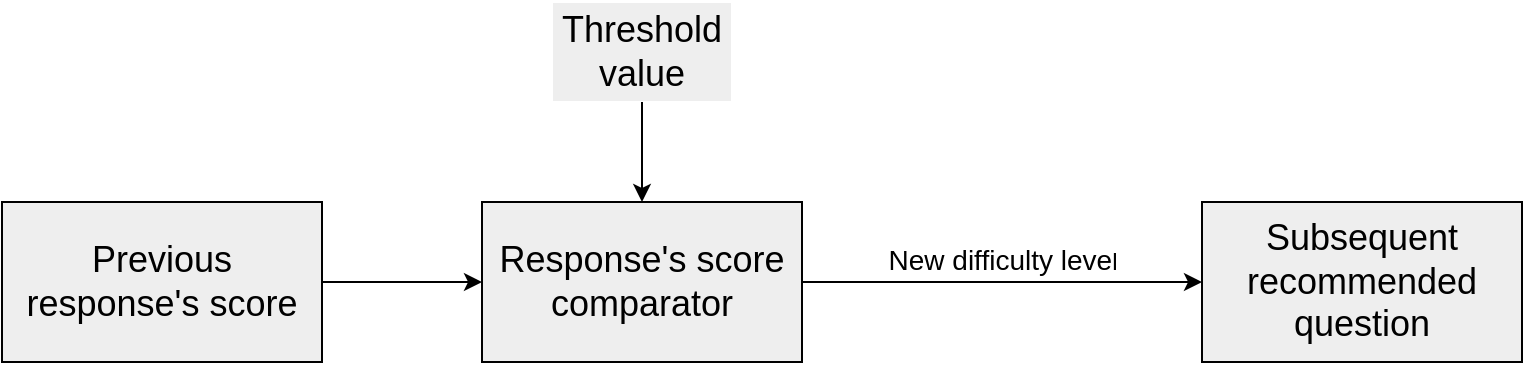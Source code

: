 <mxfile>
    <diagram id="DKV9SJ8E9jUf_cs1MB2m" name="Difficulty based">
        <mxGraphModel dx="258" dy="563" grid="1" gridSize="10" guides="1" tooltips="1" connect="1" arrows="1" fold="1" page="1" pageScale="1" pageWidth="850" pageHeight="1100" background="#FFFFFF" math="0" shadow="0">
            <root>
                <mxCell id="0"/>
                <mxCell id="1" parent="0"/>
                <mxCell id="2" value="&lt;font style=&quot;font-size: 18px;&quot;&gt;Previous response's score&lt;/font&gt;" style="rounded=0;whiteSpace=wrap;html=1;strokeColor=#000000;fillColor=#eeeeee;fontColor=#000000;labelBorderColor=none;" parent="1" vertex="1">
                    <mxGeometry x="40" y="120" width="160" height="80" as="geometry"/>
                </mxCell>
                <mxCell id="3" value="Response's score comparator" style="rounded=0;whiteSpace=wrap;html=1;fontSize=18;strokeColor=#000000;fillColor=#eeeeee;fontColor=#000000;labelBorderColor=none;" parent="1" vertex="1">
                    <mxGeometry x="280" y="120" width="160" height="80" as="geometry"/>
                </mxCell>
                <mxCell id="5" value="Threshold value&lt;br&gt;" style="text;html=1;strokeColor=#FFFFFF;fillColor=#eeeeee;align=center;verticalAlign=middle;whiteSpace=wrap;rounded=0;fontSize=18;fontColor=#000000;labelBorderColor=none;" parent="1" vertex="1">
                    <mxGeometry x="315" y="20" width="90" height="50" as="geometry"/>
                </mxCell>
                <mxCell id="6" value="" style="endArrow=classic;html=1;fontSize=18;entryX=0.5;entryY=0;entryDx=0;entryDy=0;strokeColor=#000000;fillColor=#eeeeee;fontColor=#000000;labelBorderColor=none;" parent="1" target="3" edge="1">
                    <mxGeometry width="50" height="50" relative="1" as="geometry">
                        <mxPoint x="360" y="70" as="sourcePoint"/>
                        <mxPoint x="450" y="220" as="targetPoint"/>
                    </mxGeometry>
                </mxCell>
                <mxCell id="7" value="" style="endArrow=classic;html=1;fontSize=18;exitX=1;exitY=0.5;exitDx=0;exitDy=0;entryX=0;entryY=0.5;entryDx=0;entryDy=0;strokeColor=#000000;fillColor=#eeeeee;fontColor=#000000;labelBorderColor=none;labelBackgroundColor=none;" parent="1" source="2" target="3" edge="1">
                    <mxGeometry width="50" height="50" relative="1" as="geometry">
                        <mxPoint x="400" y="270" as="sourcePoint"/>
                        <mxPoint x="450" y="220" as="targetPoint"/>
                    </mxGeometry>
                </mxCell>
                <mxCell id="8" value="Subsequent recommended question" style="rounded=0;whiteSpace=wrap;html=1;fontSize=18;strokeColor=#000000;fillColor=#EEEEEE;fontColor=#000000;labelBorderColor=none;" parent="1" vertex="1">
                    <mxGeometry x="640" y="120" width="160" height="80" as="geometry"/>
                </mxCell>
                <mxCell id="15" value="&lt;font style=&quot;font-size: 14px;&quot;&gt;New difficulty leve&lt;/font&gt;l" style="endArrow=classic;html=1;fontSize=12;entryX=0;entryY=0.5;entryDx=0;entryDy=0;strokeColor=#000000;fillColor=#eeeeee;fontColor=#000000;labelBorderColor=none;labelBackgroundColor=none;labelPosition=center;verticalLabelPosition=top;align=center;verticalAlign=bottom;" parent="1" target="8" edge="1">
                    <mxGeometry relative="1" as="geometry">
                        <mxPoint x="440" y="160" as="sourcePoint"/>
                        <mxPoint x="540" y="160" as="targetPoint"/>
                    </mxGeometry>
                </mxCell>
            </root>
        </mxGraphModel>
    </diagram>
    <diagram id="-RfA2Uj68JDM2XE2jt0P" name="KNN-based">
        <mxGraphModel dx="832" dy="563" grid="1" gridSize="10" guides="1" tooltips="1" connect="1" arrows="1" fold="1" page="1" pageScale="1" pageWidth="850" pageHeight="1100" background="#FFFFFF" math="0" shadow="0">
            <root>
                <mxCell id="0"/>
                <mxCell id="1" parent="0"/>
                <mxCell id="DIi3YixWg5ywVYKl0xY2-2" value="&lt;font style=&quot;font-size: 14px;&quot;&gt;Modal Question-Answer Database&lt;/font&gt;" style="shape=cylinder3;whiteSpace=wrap;html=1;boundedLbl=1;backgroundOutline=1;size=15;fontColor=#000000;labelBorderColor=none;labelBackgroundColor=none;fillColor=#FFFFFF;strokeColor=#000000;" parent="1" vertex="1">
                    <mxGeometry x="40" y="80" width="120" height="120" as="geometry"/>
                </mxCell>
                <mxCell id="DIi3YixWg5ywVYKl0xY2-3" value="Applying KNN Algorithm" style="ellipse;whiteSpace=wrap;html=1;fontSize=14;fontColor=#000000;labelBorderColor=none;labelBackgroundColor=none;fillColor=#FFFFFF;strokeColor=#000000;" parent="1" vertex="1">
                    <mxGeometry x="320" y="80" width="160" height="120" as="geometry"/>
                </mxCell>
                <mxCell id="DIi3YixWg5ywVYKl0xY2-4" value="Value 'K'" style="text;html=1;strokeColor=none;fillColor=none;align=center;verticalAlign=middle;whiteSpace=wrap;rounded=0;fontSize=14;fontColor=#000000;labelBorderColor=none;labelBackgroundColor=none;" parent="1" vertex="1">
                    <mxGeometry x="370" y="10" width="60" height="30" as="geometry"/>
                </mxCell>
                <mxCell id="DIi3YixWg5ywVYKl0xY2-5" value="" style="endArrow=classic;html=1;fontSize=14;exitX=0.5;exitY=1;exitDx=0;exitDy=0;entryX=0.5;entryY=0;entryDx=0;entryDy=0;fontColor=#000000;labelBorderColor=none;labelBackgroundColor=none;strokeColor=#000000;" parent="1" source="DIi3YixWg5ywVYKl0xY2-4" target="DIi3YixWg5ywVYKl0xY2-3" edge="1">
                    <mxGeometry width="50" height="50" relative="1" as="geometry">
                        <mxPoint x="400" y="50" as="sourcePoint"/>
                        <mxPoint x="450" y="260" as="targetPoint"/>
                    </mxGeometry>
                </mxCell>
                <mxCell id="DIi3YixWg5ywVYKl0xY2-6" value="" style="endArrow=classic;html=1;fontSize=14;entryX=0;entryY=0.5;entryDx=0;entryDy=0;fontColor=#000000;labelBorderColor=none;labelBackgroundColor=none;strokeColor=#000000;" parent="1" target="DIi3YixWg5ywVYKl0xY2-3" edge="1">
                    <mxGeometry relative="1" as="geometry">
                        <mxPoint x="160" y="140" as="sourcePoint"/>
                        <mxPoint x="260" y="140" as="targetPoint"/>
                    </mxGeometry>
                </mxCell>
                <mxCell id="DIi3YixWg5ywVYKl0xY2-7" value="For each question" style="edgeLabel;resizable=0;html=1;align=center;verticalAlign=bottom;fontSize=14;fontColor=#000000;labelBorderColor=none;labelBackgroundColor=none;labelPosition=center;verticalLabelPosition=top;" parent="DIi3YixWg5ywVYKl0xY2-6" connectable="0" vertex="1">
                    <mxGeometry relative="1" as="geometry"/>
                </mxCell>
                <mxCell id="DIi3YixWg5ywVYKl0xY2-8" value="K Nearest questions database" style="shape=cylinder3;whiteSpace=wrap;html=1;boundedLbl=1;backgroundOutline=1;size=15;fontSize=14;fontColor=#000000;labelBorderColor=none;labelBackgroundColor=none;fillColor=#FFFFFF;strokeColor=#000000;" parent="1" vertex="1">
                    <mxGeometry x="640" y="80" width="120" height="120" as="geometry"/>
                </mxCell>
                <mxCell id="DIi3YixWg5ywVYKl0xY2-9" value="K Nearest&amp;nbsp;&lt;br&gt;Questions" style="endArrow=classic;html=1;fontSize=14;entryX=0;entryY=0.5;entryDx=0;entryDy=0;entryPerimeter=0;fontColor=#000000;labelBorderColor=none;labelBackgroundColor=none;strokeColor=#000000;labelPosition=center;verticalLabelPosition=top;align=center;verticalAlign=bottom;" parent="1" source="DIi3YixWg5ywVYKl0xY2-3" target="DIi3YixWg5ywVYKl0xY2-8" edge="1">
                    <mxGeometry relative="1" as="geometry">
                        <mxPoint x="480" y="140" as="sourcePoint"/>
                        <mxPoint x="580" y="140" as="targetPoint"/>
                    </mxGeometry>
                </mxCell>
                <mxCell id="DIi3YixWg5ywVYKl0xY2-11" value="Previous Question" style="rounded=0;whiteSpace=wrap;html=1;fontSize=14;fontColor=#000000;labelBorderColor=none;labelBackgroundColor=none;fillColor=#FFFFFF;strokeColor=#000000;" parent="1" vertex="1">
                    <mxGeometry x="40" y="360" width="120" height="80" as="geometry"/>
                </mxCell>
                <mxCell id="DIi3YixWg5ywVYKl0xY2-12" value="Recommendation System" style="rounded=0;whiteSpace=wrap;html=1;fontSize=14;fontColor=#000000;labelBorderColor=none;labelBackgroundColor=none;fillColor=#FFFFFF;strokeColor=#000000;" parent="1" vertex="1">
                    <mxGeometry x="240" y="360" width="160" height="80" as="geometry"/>
                </mxCell>
                <mxCell id="DIi3YixWg5ywVYKl0xY2-13" value="" style="endArrow=none;html=1;fontSize=14;exitX=0.5;exitY=0;exitDx=0;exitDy=0;fontColor=#000000;labelBorderColor=none;labelBackgroundColor=none;strokeColor=#000000;" parent="1" source="DIi3YixWg5ywVYKl0xY2-11" edge="1">
                    <mxGeometry width="50" height="50" relative="1" as="geometry">
                        <mxPoint x="400" y="320" as="sourcePoint"/>
                        <mxPoint x="100" y="280" as="targetPoint"/>
                    </mxGeometry>
                </mxCell>
                <mxCell id="DIi3YixWg5ywVYKl0xY2-14" value="" style="endArrow=none;html=1;fontSize=14;fontColor=#000000;labelBorderColor=none;labelBackgroundColor=none;strokeColor=#000000;" parent="1" edge="1">
                    <mxGeometry width="50" height="50" relative="1" as="geometry">
                        <mxPoint x="100" y="280" as="sourcePoint"/>
                        <mxPoint x="680" y="280" as="targetPoint"/>
                    </mxGeometry>
                </mxCell>
                <mxCell id="DIi3YixWg5ywVYKl0xY2-15" value="" style="endArrow=classic;html=1;fontSize=14;entryX=0.337;entryY=1.02;entryDx=0;entryDy=0;entryPerimeter=0;fontColor=#000000;labelBorderColor=none;labelBackgroundColor=none;strokeColor=#000000;" parent="1" target="DIi3YixWg5ywVYKl0xY2-8" edge="1">
                    <mxGeometry width="50" height="50" relative="1" as="geometry">
                        <mxPoint x="679" y="280" as="sourcePoint"/>
                        <mxPoint x="450" y="270" as="targetPoint"/>
                    </mxGeometry>
                </mxCell>
                <mxCell id="DIi3YixWg5ywVYKl0xY2-19" value="" style="endArrow=none;html=1;fontSize=14;fontColor=#000000;labelBorderColor=none;labelBackgroundColor=none;strokeColor=#000000;" parent="1" edge="1">
                    <mxGeometry width="50" height="50" relative="1" as="geometry">
                        <mxPoint x="720" y="320" as="sourcePoint"/>
                        <mxPoint x="720" y="200" as="targetPoint"/>
                    </mxGeometry>
                </mxCell>
                <mxCell id="DIi3YixWg5ywVYKl0xY2-20" value="" style="endArrow=none;html=1;fontSize=14;startArrow=none;exitX=0;exitY=0.5;exitDx=0;exitDy=0;fontColor=#000000;labelBorderColor=none;labelBackgroundColor=none;strokeColor=#000000;" parent="1" source="DIi3YixWg5ywVYKl0xY2-22" edge="1">
                    <mxGeometry width="50" height="50" relative="1" as="geometry">
                        <mxPoint x="360" y="320" as="sourcePoint"/>
                        <mxPoint x="720" y="320" as="targetPoint"/>
                    </mxGeometry>
                </mxCell>
                <mxCell id="DIi3YixWg5ywVYKl0xY2-21" value="" style="endArrow=classic;html=1;fontSize=14;entryX=0.5;entryY=0;entryDx=0;entryDy=0;fontColor=#000000;labelBorderColor=none;labelBackgroundColor=none;strokeColor=#000000;" parent="1" target="DIi3YixWg5ywVYKl0xY2-12" edge="1">
                    <mxGeometry width="50" height="50" relative="1" as="geometry">
                        <mxPoint x="320" y="320" as="sourcePoint"/>
                        <mxPoint x="450" y="270" as="targetPoint"/>
                    </mxGeometry>
                </mxCell>
                <mxCell id="DIi3YixWg5ywVYKl0xY2-23" value="" style="endArrow=none;html=1;fontSize=14;fontColor=#000000;labelBorderColor=none;labelBackgroundColor=none;strokeColor=#000000;" parent="1" target="DIi3YixWg5ywVYKl0xY2-22" edge="1">
                    <mxGeometry width="50" height="50" relative="1" as="geometry">
                        <mxPoint x="320" y="320" as="sourcePoint"/>
                        <mxPoint x="720" y="320" as="targetPoint"/>
                    </mxGeometry>
                </mxCell>
                <mxCell id="DIi3YixWg5ywVYKl0xY2-22" value="K Nearest Questions&amp;nbsp;&lt;br&gt;of previous question" style="text;html=1;strokeColor=none;fillColor=none;align=center;verticalAlign=middle;whiteSpace=wrap;rounded=0;fontSize=14;fontColor=#000000;labelBorderColor=none;labelBackgroundColor=none;labelPosition=center;verticalLabelPosition=middle;" parent="1" vertex="1">
                    <mxGeometry x="440" y="300" width="200" height="40" as="geometry"/>
                </mxCell>
                <mxCell id="DIi3YixWg5ywVYKl0xY2-24" value="Recommended&lt;br&gt;Question" style="rounded=0;whiteSpace=wrap;html=1;fontSize=14;fontColor=#000000;labelBorderColor=none;labelBackgroundColor=none;fillColor=#FFFFFF;strokeColor=#000000;" parent="1" vertex="1">
                    <mxGeometry x="600" y="360" width="160" height="80" as="geometry"/>
                </mxCell>
                <mxCell id="DIi3YixWg5ywVYKl0xY2-25" value="Choosing random&lt;br&gt;question with&lt;br&gt;probability" style="endArrow=classic;html=1;fontSize=14;entryX=0;entryY=0.5;entryDx=0;entryDy=0;exitX=1;exitY=0.5;exitDx=0;exitDy=0;fontColor=#000000;labelBorderColor=none;labelBackgroundColor=none;strokeColor=#000000;labelPosition=center;verticalLabelPosition=top;align=center;verticalAlign=bottom;" parent="1" source="DIi3YixWg5ywVYKl0xY2-12" target="DIi3YixWg5ywVYKl0xY2-24" edge="1">
                    <mxGeometry relative="1" as="geometry">
                        <mxPoint x="370" y="270" as="sourcePoint"/>
                        <mxPoint x="470" y="270" as="targetPoint"/>
                        <Array as="points">
                            <mxPoint x="520" y="400"/>
                        </Array>
                    </mxGeometry>
                </mxCell>
            </root>
        </mxGraphModel>
    </diagram>
    <diagram id="MNJsonb8c8D1QTuWyGMS" name="Cluster based">
        <mxGraphModel dx="258" dy="563" grid="1" gridSize="10" guides="1" tooltips="1" connect="1" arrows="1" fold="1" page="1" pageScale="1" pageWidth="850" pageHeight="1100" background="#ffffff" math="0" shadow="0">
            <root>
                <mxCell id="0"/>
                <mxCell id="1" parent="0"/>
                <mxCell id="iCzIz3YTZ5z9UqNmViH8-1" value="Modal Question-Answer Database" style="shape=cylinder3;whiteSpace=wrap;html=1;boundedLbl=1;backgroundOutline=1;size=15;fontSize=14;fillColor=#eeeeee;strokeColor=#000000;fontColor=#000000;shadow=0;labelBackgroundColor=none;labelBorderColor=none;" parent="1" vertex="1">
                    <mxGeometry x="40" y="80" width="120" height="120" as="geometry"/>
                </mxCell>
                <mxCell id="rA3R0IxW5FeLTSUxGUvt-1" value="Cluster's &lt;br&gt;Database" style="shape=cylinder3;whiteSpace=wrap;html=1;boundedLbl=1;backgroundOutline=1;size=15;fontSize=14;fillColor=#eeeeee;strokeColor=#000000;fontColor=#000000;shadow=0;labelBackgroundColor=none;labelBorderColor=none;" parent="1" vertex="1">
                    <mxGeometry x="680" y="80" width="120" height="120" as="geometry"/>
                </mxCell>
                <mxCell id="XduSI7wU6Zy2V6ga8DuA-2" value="Find distance &lt;br&gt;between&amp;nbsp;question &lt;br&gt;and&amp;nbsp;cluster median" style="ellipse;whiteSpace=wrap;html=1;fontSize=14;fillColor=#EEEEEE;strokeColor=#000000;fontColor=#000000;shadow=0;labelBackgroundColor=none;labelBorderColor=none;" parent="1" vertex="1">
                    <mxGeometry x="320" y="80" width="160" height="120" as="geometry"/>
                </mxCell>
                <mxCell id="XduSI7wU6Zy2V6ga8DuA-3" value="For each question" style="endArrow=classic;html=1;fontSize=14;exitX=1;exitY=0.5;exitDx=0;exitDy=0;exitPerimeter=0;entryX=0;entryY=0.5;entryDx=0;entryDy=0;fillColor=#eeeeee;strokeColor=#000000;fontColor=#000000;shadow=0;labelBackgroundColor=none;labelBorderColor=none;labelPosition=center;verticalLabelPosition=top;align=center;verticalAlign=bottom;" parent="1" source="iCzIz3YTZ5z9UqNmViH8-1" target="XduSI7wU6Zy2V6ga8DuA-2" edge="1">
                    <mxGeometry relative="1" as="geometry">
                        <mxPoint x="370" y="270" as="sourcePoint"/>
                        <mxPoint x="470" y="270" as="targetPoint"/>
                    </mxGeometry>
                </mxCell>
                <mxCell id="XduSI7wU6Zy2V6ga8DuA-6" value="For all clusters" style="endArrow=classic;html=1;fontSize=14;entryX=1;entryY=0.5;entryDx=0;entryDy=0;exitX=0;exitY=0.5;exitDx=0;exitDy=0;exitPerimeter=0;fillColor=#eeeeee;strokeColor=#000000;fontColor=#000000;shadow=0;labelBackgroundColor=none;labelBorderColor=none;labelPosition=center;verticalLabelPosition=top;align=center;verticalAlign=bottom;" parent="1" source="rA3R0IxW5FeLTSUxGUvt-1" target="XduSI7wU6Zy2V6ga8DuA-2" edge="1">
                    <mxGeometry relative="1" as="geometry">
                        <mxPoint x="370" y="270" as="sourcePoint"/>
                        <mxPoint x="470" y="270" as="targetPoint"/>
                    </mxGeometry>
                </mxCell>
                <mxCell id="XduSI7wU6Zy2V6ga8DuA-9" value="Comparison of&lt;br&gt;distance with&amp;nbsp;&lt;br&gt;threshold value" style="rhombus;whiteSpace=wrap;html=1;fontSize=14;fillColor=#eeeeee;strokeColor=#000000;fontColor=#000000;shadow=0;labelBackgroundColor=none;labelBorderColor=none;" parent="1" vertex="1">
                    <mxGeometry x="330" y="260" width="140" height="120" as="geometry"/>
                </mxCell>
                <mxCell id="XduSI7wU6Zy2V6ga8DuA-10" value="Distance" style="endArrow=classic;html=1;fontSize=14;exitX=0.5;exitY=1;exitDx=0;exitDy=0;entryX=0.5;entryY=0;entryDx=0;entryDy=0;fillColor=#eeeeee;strokeColor=#000000;fontColor=#000000;shadow=0;labelBackgroundColor=none;labelBorderColor=none;labelPosition=right;verticalLabelPosition=middle;align=left;verticalAlign=middle;" parent="1" source="XduSI7wU6Zy2V6ga8DuA-2" target="XduSI7wU6Zy2V6ga8DuA-9" edge="1">
                    <mxGeometry relative="1" as="geometry">
                        <mxPoint x="370" y="270" as="sourcePoint"/>
                        <mxPoint x="470" y="270" as="targetPoint"/>
                    </mxGeometry>
                </mxCell>
                <mxCell id="XduSI7wU6Zy2V6ga8DuA-12" value="If distance &amp;lt; Threshold" style="endArrow=classic;html=1;fontSize=14;exitX=1;exitY=0.5;exitDx=0;exitDy=0;fillColor=#eeeeee;strokeColor=#000000;fontColor=#000000;shadow=0;labelBackgroundColor=none;labelBorderColor=none;labelPosition=center;verticalLabelPosition=top;align=center;verticalAlign=bottom;" parent="1" source="XduSI7wU6Zy2V6ga8DuA-9" edge="1">
                    <mxGeometry relative="1" as="geometry">
                        <mxPoint x="370" y="270" as="sourcePoint"/>
                        <mxPoint x="700" y="320" as="targetPoint"/>
                    </mxGeometry>
                </mxCell>
                <mxCell id="XduSI7wU6Zy2V6ga8DuA-14" value="Add question&lt;br&gt;to cluster" style="endArrow=classic;html=1;fontSize=14;entryX=0.145;entryY=1;entryDx=0;entryDy=-4.35;entryPerimeter=0;fillColor=#eeeeee;strokeColor=#000000;fontColor=#000000;shadow=0;labelBackgroundColor=none;labelBorderColor=none;labelPosition=left;verticalLabelPosition=middle;align=right;verticalAlign=middle;" parent="1" target="rA3R0IxW5FeLTSUxGUvt-1" edge="1">
                    <mxGeometry relative="1" as="geometry">
                        <mxPoint x="697" y="320" as="sourcePoint"/>
                        <mxPoint x="470" y="270" as="targetPoint"/>
                    </mxGeometry>
                </mxCell>
                <mxCell id="XduSI7wU6Zy2V6ga8DuA-16" value="else" style="endArrow=classic;html=1;fontSize=14;exitX=0;exitY=0.5;exitDx=0;exitDy=0;fillColor=#eeeeee;strokeColor=#000000;fontColor=#000000;shadow=0;labelBackgroundColor=none;labelBorderColor=none;labelPosition=center;verticalLabelPosition=top;align=center;verticalAlign=bottom;" parent="1" source="XduSI7wU6Zy2V6ga8DuA-9" edge="1">
                    <mxGeometry relative="1" as="geometry">
                        <mxPoint x="370" y="340" as="sourcePoint"/>
                        <mxPoint x="240" y="320" as="targetPoint"/>
                    </mxGeometry>
                </mxCell>
                <mxCell id="XduSI7wU6Zy2V6ga8DuA-18" value="Check for&amp;nbsp;&lt;br&gt;other cluster" style="endArrow=classic;html=1;fontSize=14;fillColor=#eeeeee;strokeColor=#000000;fontColor=#000000;shadow=0;labelBackgroundColor=none;labelBorderColor=none;labelPosition=left;verticalLabelPosition=top;align=right;verticalAlign=bottom;" parent="1" edge="1">
                    <mxGeometry relative="1" as="geometry">
                        <mxPoint x="240" y="320" as="sourcePoint"/>
                        <mxPoint x="240" y="180" as="targetPoint"/>
                    </mxGeometry>
                </mxCell>
                <mxCell id="XduSI7wU6Zy2V6ga8DuA-20" value="if distance for&lt;br&gt;all clusters is &amp;gt;&lt;br&gt;Threshold" style="endArrow=classic;html=1;fontSize=14;exitX=0.5;exitY=1;exitDx=0;exitDy=0;fillColor=#eeeeee;strokeColor=#000000;fontColor=#000000;shadow=0;labelBackgroundColor=none;labelBorderColor=none;labelPosition=left;verticalLabelPosition=middle;align=right;verticalAlign=middle;" parent="1" source="XduSI7wU6Zy2V6ga8DuA-9" edge="1">
                    <mxGeometry relative="1" as="geometry">
                        <mxPoint x="370" y="330" as="sourcePoint"/>
                        <mxPoint x="400" y="480" as="targetPoint"/>
                    </mxGeometry>
                </mxCell>
                <mxCell id="XduSI7wU6Zy2V6ga8DuA-22" value="Create new cluster&amp;nbsp;&lt;br&gt;with the question&amp;nbsp;&lt;br&gt;as median" style="endArrow=classic;html=1;fontSize=14;fillColor=#eeeeee;strokeColor=#000000;fontColor=#000000;shadow=0;labelBackgroundColor=none;labelBorderColor=none;labelPosition=left;verticalLabelPosition=middle;align=right;verticalAlign=middle;" parent="1" edge="1">
                    <mxGeometry x="-0.357" relative="1" as="geometry">
                        <mxPoint x="739.5" y="480" as="sourcePoint"/>
                        <mxPoint x="739.5" y="200" as="targetPoint"/>
                        <mxPoint as="offset"/>
                    </mxGeometry>
                </mxCell>
                <mxCell id="XduSI7wU6Zy2V6ga8DuA-24" value="" style="endArrow=none;html=1;fontSize=14;fillColor=#eeeeee;strokeColor=#000000;fontColor=#000000;shadow=0;labelBackgroundColor=none;labelBorderColor=none;" parent="1" edge="1">
                    <mxGeometry width="50" height="50" relative="1" as="geometry">
                        <mxPoint x="400" y="480" as="sourcePoint"/>
                        <mxPoint x="740" y="480" as="targetPoint"/>
                    </mxGeometry>
                </mxCell>
                <mxCell id="dY3Zwl2_Y3LooESyPgHu-1" value="Previous question&lt;br&gt;asked" style="rounded=0;whiteSpace=wrap;html=1;fontSize=14;fillColor=#eeeeee;strokeColor=#000000;fontColor=#000000;shadow=0;labelBackgroundColor=none;labelBorderColor=none;" parent="1" vertex="1">
                    <mxGeometry x="40" y="620" width="120" height="40" as="geometry"/>
                </mxCell>
                <mxCell id="dY3Zwl2_Y3LooESyPgHu-2" value="Answer" style="rounded=0;whiteSpace=wrap;html=1;fontSize=14;fillColor=#eeeeee;strokeColor=#000000;fontColor=#000000;shadow=0;labelBackgroundColor=none;labelBorderColor=none;" parent="1" vertex="1">
                    <mxGeometry x="40" y="820" width="120" height="40" as="geometry"/>
                </mxCell>
                <mxCell id="dY3Zwl2_Y3LooESyPgHu-3" value="User's&lt;br&gt;response" style="endArrow=classic;html=1;fontSize=14;exitX=0.5;exitY=1;exitDx=0;exitDy=0;entryX=0.5;entryY=0;entryDx=0;entryDy=0;fillColor=#eeeeee;strokeColor=#000000;fontColor=#000000;shadow=0;labelBackgroundColor=none;labelBorderColor=none;labelPosition=left;verticalLabelPosition=middle;align=right;verticalAlign=middle;" parent="1" source="dY3Zwl2_Y3LooESyPgHu-1" target="dY3Zwl2_Y3LooESyPgHu-2" edge="1">
                    <mxGeometry relative="1" as="geometry">
                        <mxPoint x="340" y="530" as="sourcePoint"/>
                        <mxPoint x="440" y="530" as="targetPoint"/>
                    </mxGeometry>
                </mxCell>
                <mxCell id="dY3Zwl2_Y3LooESyPgHu-5" value="Clusters" style="ellipse;whiteSpace=wrap;html=1;fontSize=14;fillColor=#eeeeee;strokeColor=#000000;fontColor=#000000;shadow=0;labelBackgroundColor=none;labelBorderColor=none;" parent="1" vertex="1">
                    <mxGeometry x="250" y="600" width="120" height="80" as="geometry"/>
                </mxCell>
                <mxCell id="dY3Zwl2_Y3LooESyPgHu-6" value="All clusters which &lt;br&gt;have asked question &lt;br&gt;as&amp;nbsp;member" style="endArrow=classic;html=1;fontSize=14;fillColor=#eeeeee;strokeColor=#000000;fontColor=#000000;shadow=0;labelBackgroundColor=none;labelBorderColor=none;labelPosition=center;verticalLabelPosition=top;align=center;verticalAlign=bottom;" parent="1" edge="1">
                    <mxGeometry relative="1" as="geometry">
                        <mxPoint x="800" y="560" as="sourcePoint"/>
                        <mxPoint x="310" y="560" as="targetPoint"/>
                    </mxGeometry>
                </mxCell>
                <mxCell id="dY3Zwl2_Y3LooESyPgHu-8" value="" style="endArrow=classic;html=1;fontSize=14;entryX=0.5;entryY=0;entryDx=0;entryDy=0;fillColor=#eeeeee;strokeColor=#000000;fontColor=#000000;shadow=0;labelBackgroundColor=none;labelBorderColor=none;" parent="1" target="dY3Zwl2_Y3LooESyPgHu-5" edge="1">
                    <mxGeometry width="50" height="50" relative="1" as="geometry">
                        <mxPoint x="310" y="560" as="sourcePoint"/>
                        <mxPoint x="460" y="450" as="targetPoint"/>
                    </mxGeometry>
                </mxCell>
                <mxCell id="dY3Zwl2_Y3LooESyPgHu-9" value="" style="endArrow=none;html=1;fontSize=14;entryX=1;entryY=1;entryDx=0;entryDy=-15;entryPerimeter=0;fillColor=#eeeeee;strokeColor=#000000;fontColor=#000000;shadow=0;labelBackgroundColor=none;labelBorderColor=none;" parent="1" target="rA3R0IxW5FeLTSUxGUvt-1" edge="1">
                    <mxGeometry width="50" height="50" relative="1" as="geometry">
                        <mxPoint x="800" y="560" as="sourcePoint"/>
                        <mxPoint x="630" y="450" as="targetPoint"/>
                    </mxGeometry>
                </mxCell>
                <mxCell id="dY3Zwl2_Y3LooESyPgHu-10" value="" style="endArrow=classic;html=1;fontSize=14;exitX=1;exitY=0.5;exitDx=0;exitDy=0;entryX=0;entryY=0.5;entryDx=0;entryDy=0;fillColor=#eeeeee;strokeColor=#000000;fontColor=#000000;shadow=0;labelBackgroundColor=none;labelBorderColor=none;" parent="1" source="dY3Zwl2_Y3LooESyPgHu-1" target="dY3Zwl2_Y3LooESyPgHu-5" edge="1">
                    <mxGeometry width="50" height="50" relative="1" as="geometry">
                        <mxPoint x="320" y="500" as="sourcePoint"/>
                        <mxPoint x="370" y="450" as="targetPoint"/>
                    </mxGeometry>
                </mxCell>
                <mxCell id="dY3Zwl2_Y3LooESyPgHu-12" value="Random Cluster" style="whiteSpace=wrap;html=1;aspect=fixed;fontSize=14;fillColor=#eeeeee;strokeColor=#000000;fontColor=#000000;shadow=0;labelBackgroundColor=none;labelBorderColor=none;" parent="1" vertex="1">
                    <mxGeometry x="520" y="800" width="80" height="80" as="geometry"/>
                </mxCell>
                <mxCell id="dY3Zwl2_Y3LooESyPgHu-13" value="Choosing a&lt;br&gt;random &lt;br&gt;cluster" style="endArrow=classic;html=1;fontSize=14;entryX=0.5;entryY=0;entryDx=0;entryDy=0;fillColor=#eeeeee;strokeColor=#000000;fontColor=#000000;shadow=0;labelBackgroundColor=none;labelBorderColor=none;labelPosition=right;verticalLabelPosition=top;align=left;verticalAlign=bottom;" parent="1" target="dY3Zwl2_Y3LooESyPgHu-12" edge="1">
                    <mxGeometry relative="1" as="geometry">
                        <mxPoint x="560" y="640" as="sourcePoint"/>
                        <mxPoint x="490" y="630" as="targetPoint"/>
                    </mxGeometry>
                </mxCell>
                <mxCell id="dY3Zwl2_Y3LooESyPgHu-20" value="Calculate distance of answer from each question in cluster" style="shape=process;whiteSpace=wrap;html=1;backgroundOutline=1;fontSize=14;fillColor=#eeeeee;strokeColor=#000000;fontColor=#000000;shadow=0;labelBackgroundColor=none;labelBorderColor=none;" parent="1" vertex="1">
                    <mxGeometry x="255" y="800" width="130" height="80" as="geometry"/>
                </mxCell>
                <mxCell id="dY3Zwl2_Y3LooESyPgHu-22" value="Recommended question" style="rounded=0;whiteSpace=wrap;html=1;fontSize=14;fillColor=#eeeeee;strokeColor=#000000;fontColor=#000000;shadow=0;labelBackgroundColor=none;labelBorderColor=none;" parent="1" vertex="1">
                    <mxGeometry x="260" y="970" width="120" height="60" as="geometry"/>
                </mxCell>
                <mxCell id="dY3Zwl2_Y3LooESyPgHu-23" value="Question at least distance from response" style="endArrow=classic;html=1;fontSize=14;exitX=0.5;exitY=1;exitDx=0;exitDy=0;entryX=0.5;entryY=0;entryDx=0;entryDy=0;fillColor=#eeeeee;strokeColor=#000000;fontColor=#000000;shadow=0;labelBackgroundColor=none;labelBorderColor=none;labelPosition=right;verticalLabelPosition=middle;align=left;verticalAlign=middle;" parent="1" source="dY3Zwl2_Y3LooESyPgHu-20" target="dY3Zwl2_Y3LooESyPgHu-22" edge="1">
                    <mxGeometry relative="1" as="geometry">
                        <mxPoint x="370" y="860" as="sourcePoint"/>
                        <mxPoint x="470" y="860" as="targetPoint"/>
                    </mxGeometry>
                </mxCell>
                <mxCell id="dY3Zwl2_Y3LooESyPgHu-25" value="" style="endArrow=classic;html=1;fontSize=14;entryX=1;entryY=0.5;entryDx=0;entryDy=0;fillColor=#eeeeee;strokeColor=#000000;fontColor=#000000;shadow=0;labelBackgroundColor=none;labelBorderColor=none;exitX=0;exitY=0.5;exitDx=0;exitDy=0;" parent="1" source="dY3Zwl2_Y3LooESyPgHu-12" target="dY3Zwl2_Y3LooESyPgHu-20" edge="1">
                    <mxGeometry width="50" height="50" relative="1" as="geometry">
                        <mxPoint x="520" y="760" as="sourcePoint"/>
                        <mxPoint x="450" y="840" as="targetPoint"/>
                    </mxGeometry>
                </mxCell>
                <mxCell id="dY3Zwl2_Y3LooESyPgHu-26" value="" style="endArrow=classic;html=1;fontSize=14;entryX=0;entryY=0.5;entryDx=0;entryDy=0;exitX=1;exitY=0.5;exitDx=0;exitDy=0;fillColor=#eeeeee;strokeColor=#000000;fontColor=#000000;shadow=0;labelBackgroundColor=none;labelBorderColor=none;" parent="1" source="dY3Zwl2_Y3LooESyPgHu-2" target="dY3Zwl2_Y3LooESyPgHu-20" edge="1">
                    <mxGeometry width="50" height="50" relative="1" as="geometry">
                        <mxPoint x="400" y="890" as="sourcePoint"/>
                        <mxPoint x="450" y="840" as="targetPoint"/>
                    </mxGeometry>
                </mxCell>
                <mxCell id="GywtWxZIT5pE6dWYepxW-1" value="" style="endArrow=none;html=1;exitX=1;exitY=0.5;exitDx=0;exitDy=0;" parent="1" source="dY3Zwl2_Y3LooESyPgHu-5" edge="1">
                    <mxGeometry width="50" height="50" relative="1" as="geometry">
                        <mxPoint x="400" y="780" as="sourcePoint"/>
                        <mxPoint x="560" y="640" as="targetPoint"/>
                    </mxGeometry>
                </mxCell>
                <mxCell id="GywtWxZIT5pE6dWYepxW-3" value="" style="endArrow=classic;html=1;" parent="1" edge="1">
                    <mxGeometry width="50" height="50" relative="1" as="geometry">
                        <mxPoint x="400" y="230" as="sourcePoint"/>
                        <mxPoint x="450" y="180" as="targetPoint"/>
                    </mxGeometry>
                </mxCell>
                <mxCell id="GywtWxZIT5pE6dWYepxW-6" value="" style="endArrow=classic;html=1;strokeColor=#000000;entryX=0;entryY=1;entryDx=0;entryDy=0;" parent="1" target="XduSI7wU6Zy2V6ga8DuA-2" edge="1">
                    <mxGeometry width="50" height="50" relative="1" as="geometry">
                        <mxPoint x="240" y="180" as="sourcePoint"/>
                        <mxPoint x="450" y="180" as="targetPoint"/>
                    </mxGeometry>
                </mxCell>
            </root>
        </mxGraphModel>
    </diagram>
</mxfile>